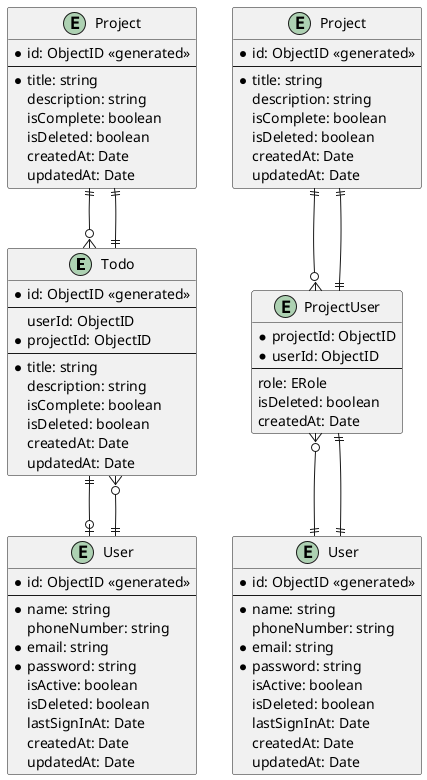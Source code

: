 @startuml Relationship

entity Todo {
  * id: ObjectID <<generated>>
  --
  userId: ObjectID
  * projectId: ObjectID
  --
  * title: string
  description: string
  isComplete: boolean
  isDeleted: boolean
  createdAt: Date
  updatedAt: Date
}

entity Project {
  * id: ObjectID <<generated>>
  --
  * title: string
  description: string
  isComplete: boolean
  isDeleted: boolean
  createdAt: Date
  updatedAt: Date
}

entity User {
  * id: ObjectID <<generated>>
  --
  * name: string
  phoneNumber: string
  *email: string
  * password: string
  isActive: boolean
  isDeleted: boolean
  lastSignInAt: Date
  createdAt: Date
  updatedAt: Date
}

entity ProjectUser {
  * projectId: ObjectID
  * userId: ObjectID
  --
  role: ERole
  ' enum ERole {
  '   ADMIN = 'admin',
  '   USER = 'user'
  ' }
  isDeleted: boolean
  createdAt: Date
}

entity "Project" as ProjectCopy {
  * id: ObjectID <<generated>>
  --
  * title: string
  description: string
  isComplete: boolean
  isDeleted: boolean
  createdAt: Date
  updatedAt: Date
}

entity "User" as UserCopy {
  * id: ObjectID <<generated>>
  --
  * name: string
  phoneNumber: string
  *email: string
  * password: string
  isActive: boolean
  isDeleted: boolean
  lastSignInAt: Date
  createdAt: Date
  updatedAt: Date
}

ProjectCopy ||--o{ ProjectUser
ProjectCopy ||--|| ProjectUser
ProjectUser }o--|| UserCopy
ProjectUser ||--|| UserCopy
Project ||--o{ Todo
Project ||--|| Todo
User ||--o{ Todo
Todo ||--o| User

@enduml
